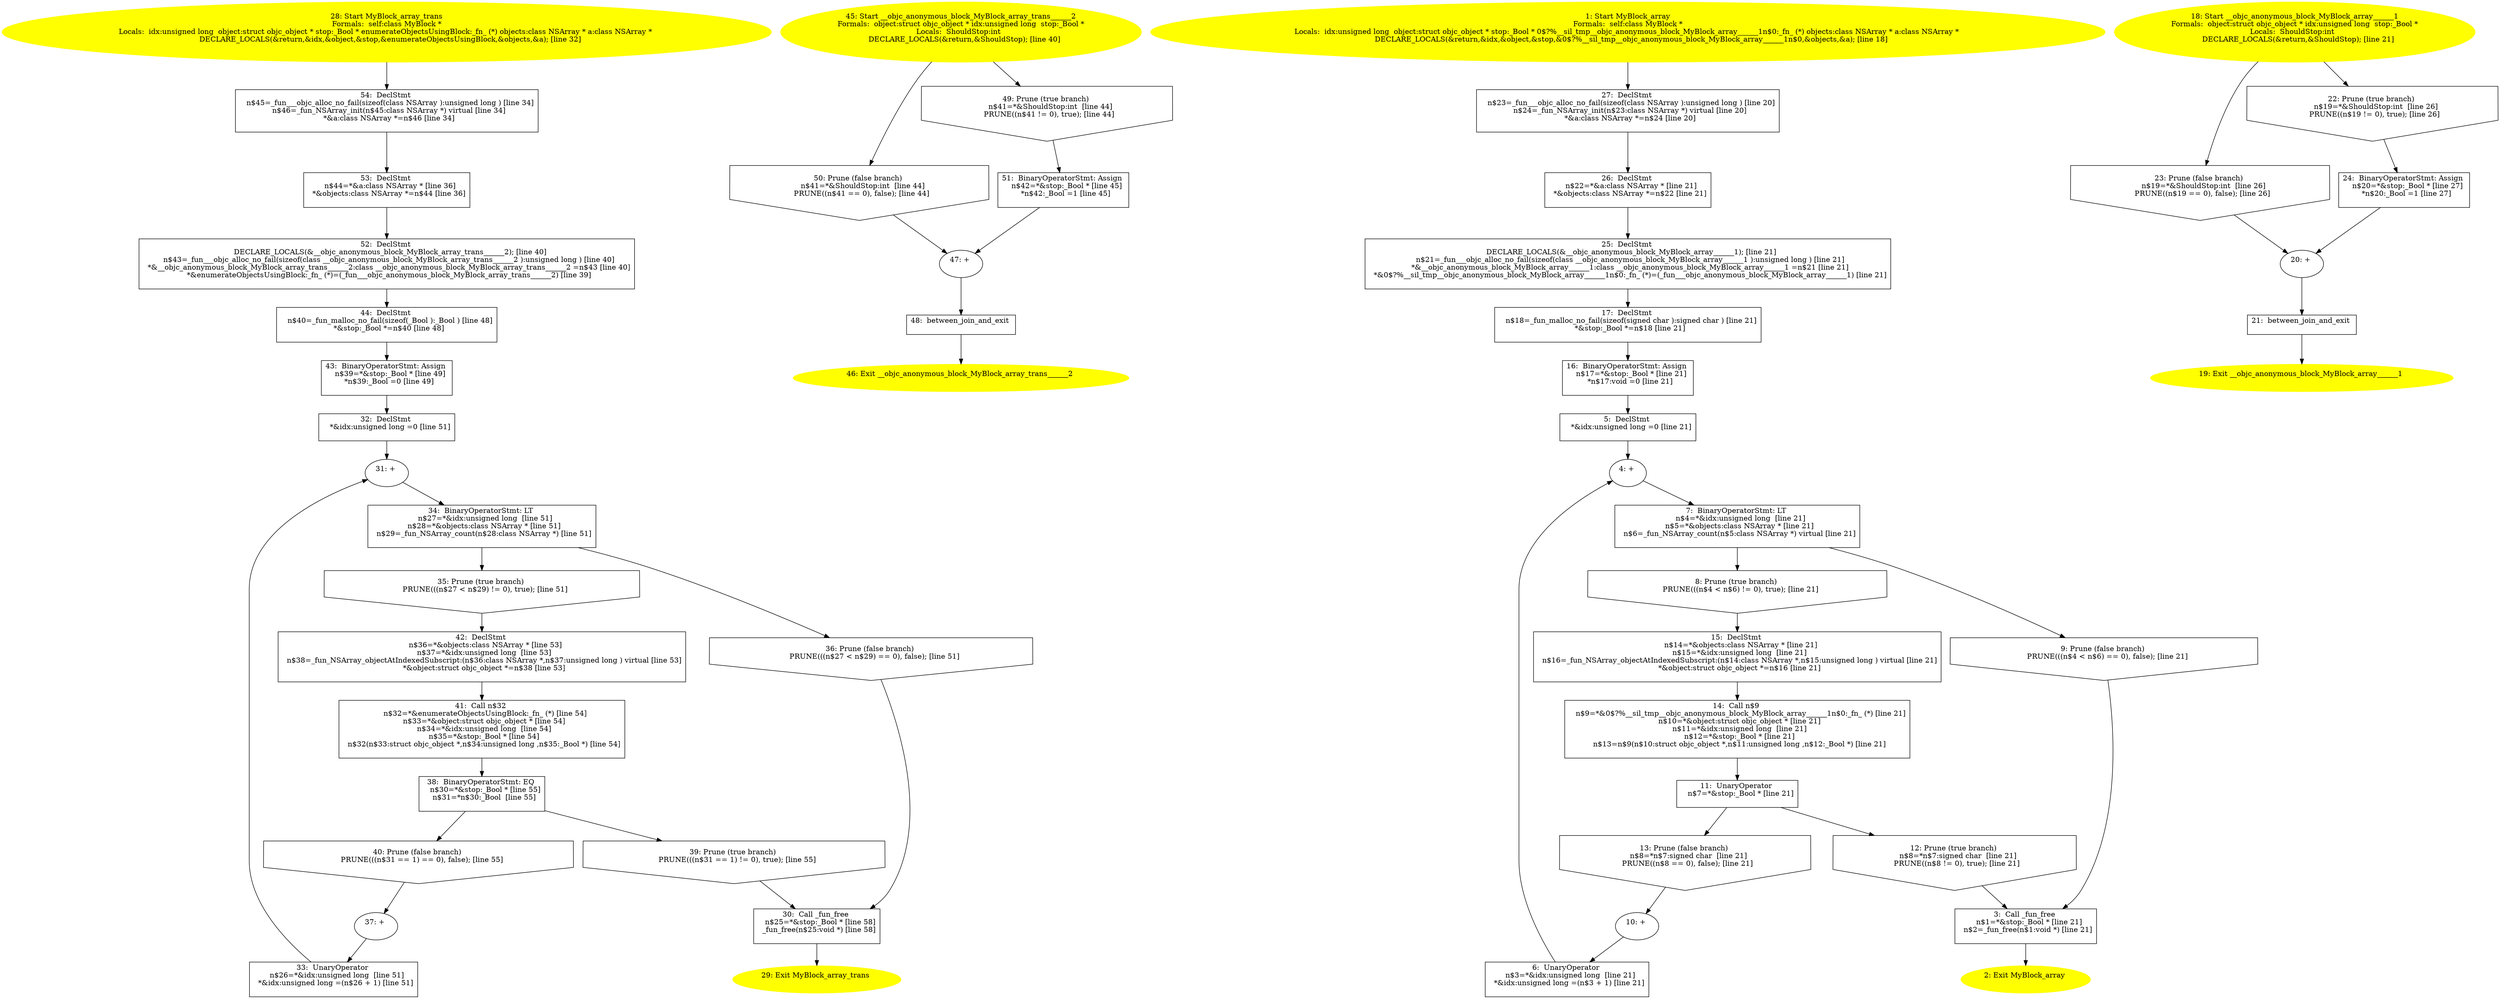 /* @generated */
digraph iCFG {
54 [label="54:  DeclStmt \n   n$45=_fun___objc_alloc_no_fail(sizeof(class NSArray ):unsigned long ) [line 34]\n  n$46=_fun_NSArray_init(n$45:class NSArray *) virtual [line 34]\n  *&a:class NSArray *=n$46 [line 34]\n " shape="box"]
	

	 54 -> 53 ;
53 [label="53:  DeclStmt \n   n$44=*&a:class NSArray * [line 36]\n  *&objects:class NSArray *=n$44 [line 36]\n " shape="box"]
	

	 53 -> 52 ;
52 [label="52:  DeclStmt \n   DECLARE_LOCALS(&__objc_anonymous_block_MyBlock_array_trans______2); [line 40]\n  n$43=_fun___objc_alloc_no_fail(sizeof(class __objc_anonymous_block_MyBlock_array_trans______2 ):unsigned long ) [line 40]\n  *&__objc_anonymous_block_MyBlock_array_trans______2:class __objc_anonymous_block_MyBlock_array_trans______2 =n$43 [line 40]\n  *&enumerateObjectsUsingBlock:_fn_ (*)=(_fun___objc_anonymous_block_MyBlock_array_trans______2) [line 39]\n " shape="box"]
	

	 52 -> 44 ;
51 [label="51:  BinaryOperatorStmt: Assign \n   n$42=*&stop:_Bool * [line 45]\n  *n$42:_Bool =1 [line 45]\n " shape="box"]
	

	 51 -> 47 ;
50 [label="50: Prune (false branch) \n   n$41=*&ShouldStop:int  [line 44]\n  PRUNE((n$41 == 0), false); [line 44]\n " shape="invhouse"]
	

	 50 -> 47 ;
49 [label="49: Prune (true branch) \n   n$41=*&ShouldStop:int  [line 44]\n  PRUNE((n$41 != 0), true); [line 44]\n " shape="invhouse"]
	

	 49 -> 51 ;
48 [label="48:  between_join_and_exit \n  " shape="box"]
	

	 48 -> 46 ;
47 [label="47: + \n  " ]
	

	 47 -> 48 ;
46 [label="46: Exit __objc_anonymous_block_MyBlock_array_trans______2 \n  " color=yellow style=filled]
	

45 [label="45: Start __objc_anonymous_block_MyBlock_array_trans______2\nFormals:  object:struct objc_object * idx:unsigned long  stop:_Bool *\nLocals:  ShouldStop:int  \n   DECLARE_LOCALS(&return,&ShouldStop); [line 40]\n " color=yellow style=filled]
	

	 45 -> 49 ;
	 45 -> 50 ;
44 [label="44:  DeclStmt \n   n$40=_fun_malloc_no_fail(sizeof(_Bool ):_Bool ) [line 48]\n  *&stop:_Bool *=n$40 [line 48]\n " shape="box"]
	

	 44 -> 43 ;
43 [label="43:  BinaryOperatorStmt: Assign \n   n$39=*&stop:_Bool * [line 49]\n  *n$39:_Bool =0 [line 49]\n " shape="box"]
	

	 43 -> 32 ;
42 [label="42:  DeclStmt \n   n$36=*&objects:class NSArray * [line 53]\n  n$37=*&idx:unsigned long  [line 53]\n  n$38=_fun_NSArray_objectAtIndexedSubscript:(n$36:class NSArray *,n$37:unsigned long ) virtual [line 53]\n  *&object:struct objc_object *=n$38 [line 53]\n " shape="box"]
	

	 42 -> 41 ;
41 [label="41:  Call n$32 \n   n$32=*&enumerateObjectsUsingBlock:_fn_ (*) [line 54]\n  n$33=*&object:struct objc_object * [line 54]\n  n$34=*&idx:unsigned long  [line 54]\n  n$35=*&stop:_Bool * [line 54]\n  n$32(n$33:struct objc_object *,n$34:unsigned long ,n$35:_Bool *) [line 54]\n " shape="box"]
	

	 41 -> 38 ;
40 [label="40: Prune (false branch) \n   PRUNE(((n$31 == 1) == 0), false); [line 55]\n " shape="invhouse"]
	

	 40 -> 37 ;
39 [label="39: Prune (true branch) \n   PRUNE(((n$31 == 1) != 0), true); [line 55]\n " shape="invhouse"]
	

	 39 -> 30 ;
38 [label="38:  BinaryOperatorStmt: EQ \n   n$30=*&stop:_Bool * [line 55]\n  n$31=*n$30:_Bool  [line 55]\n " shape="box"]
	

	 38 -> 39 ;
	 38 -> 40 ;
37 [label="37: + \n  " ]
	

	 37 -> 33 ;
36 [label="36: Prune (false branch) \n   PRUNE(((n$27 < n$29) == 0), false); [line 51]\n " shape="invhouse"]
	

	 36 -> 30 ;
35 [label="35: Prune (true branch) \n   PRUNE(((n$27 < n$29) != 0), true); [line 51]\n " shape="invhouse"]
	

	 35 -> 42 ;
34 [label="34:  BinaryOperatorStmt: LT \n   n$27=*&idx:unsigned long  [line 51]\n  n$28=*&objects:class NSArray * [line 51]\n  n$29=_fun_NSArray_count(n$28:class NSArray *) [line 51]\n " shape="box"]
	

	 34 -> 35 ;
	 34 -> 36 ;
33 [label="33:  UnaryOperator \n   n$26=*&idx:unsigned long  [line 51]\n  *&idx:unsigned long =(n$26 + 1) [line 51]\n " shape="box"]
	

	 33 -> 31 ;
32 [label="32:  DeclStmt \n   *&idx:unsigned long =0 [line 51]\n " shape="box"]
	

	 32 -> 31 ;
31 [label="31: + \n  " ]
	

	 31 -> 34 ;
30 [label="30:  Call _fun_free \n   n$25=*&stop:_Bool * [line 58]\n  _fun_free(n$25:void *) [line 58]\n " shape="box"]
	

	 30 -> 29 ;
29 [label="29: Exit MyBlock_array_trans \n  " color=yellow style=filled]
	

28 [label="28: Start MyBlock_array_trans\nFormals:  self:class MyBlock *\nLocals:  idx:unsigned long  object:struct objc_object * stop:_Bool * enumerateObjectsUsingBlock:_fn_ (*) objects:class NSArray * a:class NSArray * \n   DECLARE_LOCALS(&return,&idx,&object,&stop,&enumerateObjectsUsingBlock,&objects,&a); [line 32]\n " color=yellow style=filled]
	

	 28 -> 54 ;
27 [label="27:  DeclStmt \n   n$23=_fun___objc_alloc_no_fail(sizeof(class NSArray ):unsigned long ) [line 20]\n  n$24=_fun_NSArray_init(n$23:class NSArray *) virtual [line 20]\n  *&a:class NSArray *=n$24 [line 20]\n " shape="box"]
	

	 27 -> 26 ;
26 [label="26:  DeclStmt \n   n$22=*&a:class NSArray * [line 21]\n  *&objects:class NSArray *=n$22 [line 21]\n " shape="box"]
	

	 26 -> 25 ;
25 [label="25:  DeclStmt \n   DECLARE_LOCALS(&__objc_anonymous_block_MyBlock_array______1); [line 21]\n  n$21=_fun___objc_alloc_no_fail(sizeof(class __objc_anonymous_block_MyBlock_array______1 ):unsigned long ) [line 21]\n  *&__objc_anonymous_block_MyBlock_array______1:class __objc_anonymous_block_MyBlock_array______1 =n$21 [line 21]\n  *&0$?%__sil_tmp__objc_anonymous_block_MyBlock_array______1n$0:_fn_ (*)=(_fun___objc_anonymous_block_MyBlock_array______1) [line 21]\n " shape="box"]
	

	 25 -> 17 ;
24 [label="24:  BinaryOperatorStmt: Assign \n   n$20=*&stop:_Bool * [line 27]\n  *n$20:_Bool =1 [line 27]\n " shape="box"]
	

	 24 -> 20 ;
23 [label="23: Prune (false branch) \n   n$19=*&ShouldStop:int  [line 26]\n  PRUNE((n$19 == 0), false); [line 26]\n " shape="invhouse"]
	

	 23 -> 20 ;
22 [label="22: Prune (true branch) \n   n$19=*&ShouldStop:int  [line 26]\n  PRUNE((n$19 != 0), true); [line 26]\n " shape="invhouse"]
	

	 22 -> 24 ;
21 [label="21:  between_join_and_exit \n  " shape="box"]
	

	 21 -> 19 ;
20 [label="20: + \n  " ]
	

	 20 -> 21 ;
19 [label="19: Exit __objc_anonymous_block_MyBlock_array______1 \n  " color=yellow style=filled]
	

18 [label="18: Start __objc_anonymous_block_MyBlock_array______1\nFormals:  object:struct objc_object * idx:unsigned long  stop:_Bool *\nLocals:  ShouldStop:int  \n   DECLARE_LOCALS(&return,&ShouldStop); [line 21]\n " color=yellow style=filled]
	

	 18 -> 22 ;
	 18 -> 23 ;
17 [label="17:  DeclStmt \n   n$18=_fun_malloc_no_fail(sizeof(signed char ):signed char ) [line 21]\n  *&stop:_Bool *=n$18 [line 21]\n " shape="box"]
	

	 17 -> 16 ;
16 [label="16:  BinaryOperatorStmt: Assign \n   n$17=*&stop:_Bool * [line 21]\n  *n$17:void =0 [line 21]\n " shape="box"]
	

	 16 -> 5 ;
15 [label="15:  DeclStmt \n   n$14=*&objects:class NSArray * [line 21]\n  n$15=*&idx:unsigned long  [line 21]\n  n$16=_fun_NSArray_objectAtIndexedSubscript:(n$14:class NSArray *,n$15:unsigned long ) virtual [line 21]\n  *&object:struct objc_object *=n$16 [line 21]\n " shape="box"]
	

	 15 -> 14 ;
14 [label="14:  Call n$9 \n   n$9=*&0$?%__sil_tmp__objc_anonymous_block_MyBlock_array______1n$0:_fn_ (*) [line 21]\n  n$10=*&object:struct objc_object * [line 21]\n  n$11=*&idx:unsigned long  [line 21]\n  n$12=*&stop:_Bool * [line 21]\n  n$13=n$9(n$10:struct objc_object *,n$11:unsigned long ,n$12:_Bool *) [line 21]\n " shape="box"]
	

	 14 -> 11 ;
13 [label="13: Prune (false branch) \n   n$8=*n$7:signed char  [line 21]\n  PRUNE((n$8 == 0), false); [line 21]\n " shape="invhouse"]
	

	 13 -> 10 ;
12 [label="12: Prune (true branch) \n   n$8=*n$7:signed char  [line 21]\n  PRUNE((n$8 != 0), true); [line 21]\n " shape="invhouse"]
	

	 12 -> 3 ;
11 [label="11:  UnaryOperator \n   n$7=*&stop:_Bool * [line 21]\n " shape="box"]
	

	 11 -> 12 ;
	 11 -> 13 ;
10 [label="10: + \n  " ]
	

	 10 -> 6 ;
9 [label="9: Prune (false branch) \n   PRUNE(((n$4 < n$6) == 0), false); [line 21]\n " shape="invhouse"]
	

	 9 -> 3 ;
8 [label="8: Prune (true branch) \n   PRUNE(((n$4 < n$6) != 0), true); [line 21]\n " shape="invhouse"]
	

	 8 -> 15 ;
7 [label="7:  BinaryOperatorStmt: LT \n   n$4=*&idx:unsigned long  [line 21]\n  n$5=*&objects:class NSArray * [line 21]\n  n$6=_fun_NSArray_count(n$5:class NSArray *) virtual [line 21]\n " shape="box"]
	

	 7 -> 8 ;
	 7 -> 9 ;
6 [label="6:  UnaryOperator \n   n$3=*&idx:unsigned long  [line 21]\n  *&idx:unsigned long =(n$3 + 1) [line 21]\n " shape="box"]
	

	 6 -> 4 ;
5 [label="5:  DeclStmt \n   *&idx:unsigned long =0 [line 21]\n " shape="box"]
	

	 5 -> 4 ;
4 [label="4: + \n  " ]
	

	 4 -> 7 ;
3 [label="3:  Call _fun_free \n   n$1=*&stop:_Bool * [line 21]\n  n$2=_fun_free(n$1:void *) [line 21]\n " shape="box"]
	

	 3 -> 2 ;
2 [label="2: Exit MyBlock_array \n  " color=yellow style=filled]
	

1 [label="1: Start MyBlock_array\nFormals:  self:class MyBlock *\nLocals:  idx:unsigned long  object:struct objc_object * stop:_Bool * 0$?%__sil_tmp__objc_anonymous_block_MyBlock_array______1n$0:_fn_ (*) objects:class NSArray * a:class NSArray * \n   DECLARE_LOCALS(&return,&idx,&object,&stop,&0$?%__sil_tmp__objc_anonymous_block_MyBlock_array______1n$0,&objects,&a); [line 18]\n " color=yellow style=filled]
	

	 1 -> 27 ;
}
